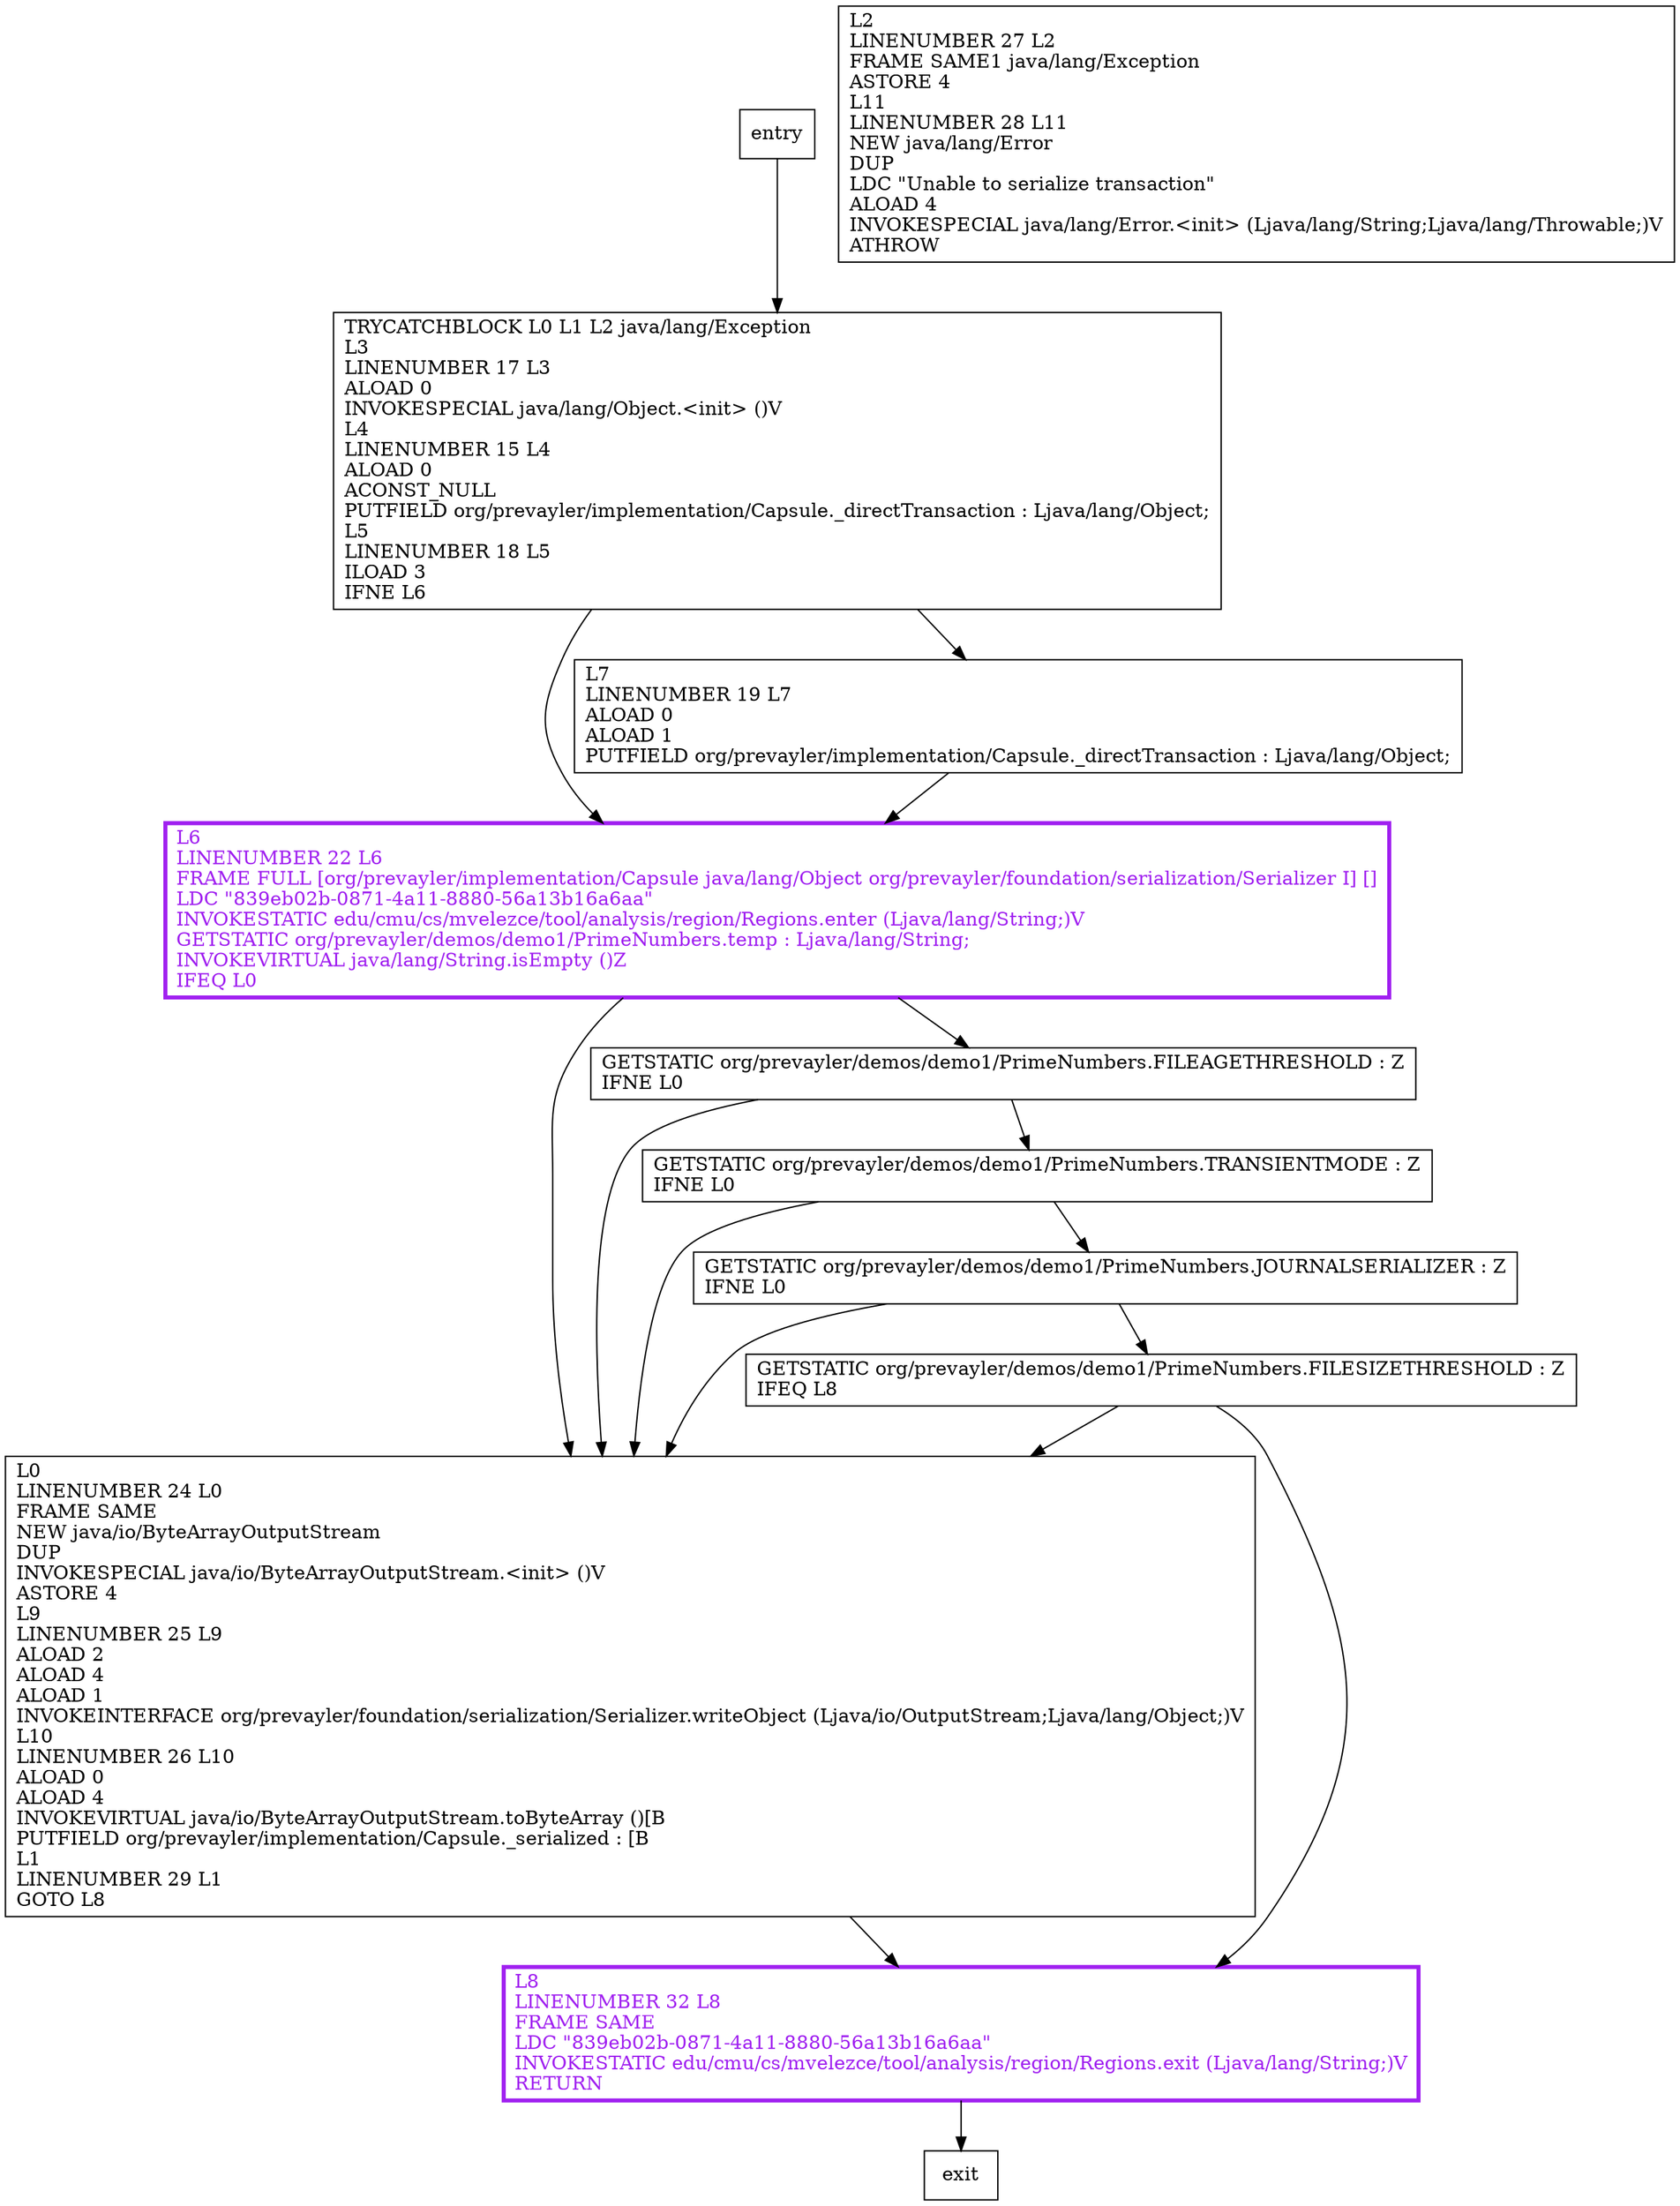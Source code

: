 digraph <init> {
node [shape=record];
379782668 [label="L8\lLINENUMBER 32 L8\lFRAME SAME\lLDC \"839eb02b-0871-4a11-8880-56a13b16a6aa\"\lINVOKESTATIC edu/cmu/cs/mvelezce/tool/analysis/region/Regions.exit (Ljava/lang/String;)V\lRETURN\l"];
1164772301 [label="TRYCATCHBLOCK L0 L1 L2 java/lang/Exception\lL3\lLINENUMBER 17 L3\lALOAD 0\lINVOKESPECIAL java/lang/Object.\<init\> ()V\lL4\lLINENUMBER 15 L4\lALOAD 0\lACONST_NULL\lPUTFIELD org/prevayler/implementation/Capsule._directTransaction : Ljava/lang/Object;\lL5\lLINENUMBER 18 L5\lILOAD 3\lIFNE L6\l"];
2066514832 [label="GETSTATIC org/prevayler/demos/demo1/PrimeNumbers.FILESIZETHRESHOLD : Z\lIFEQ L8\l"];
1261847236 [label="GETSTATIC org/prevayler/demos/demo1/PrimeNumbers.JOURNALSERIALIZER : Z\lIFNE L0\l"];
242773374 [label="L6\lLINENUMBER 22 L6\lFRAME FULL [org/prevayler/implementation/Capsule java/lang/Object org/prevayler/foundation/serialization/Serializer I] []\lLDC \"839eb02b-0871-4a11-8880-56a13b16a6aa\"\lINVOKESTATIC edu/cmu/cs/mvelezce/tool/analysis/region/Regions.enter (Ljava/lang/String;)V\lGETSTATIC org/prevayler/demos/demo1/PrimeNumbers.temp : Ljava/lang/String;\lINVOKEVIRTUAL java/lang/String.isEmpty ()Z\lIFEQ L0\l"];
859631934 [label="GETSTATIC org/prevayler/demos/demo1/PrimeNumbers.TRANSIENTMODE : Z\lIFNE L0\l"];
1396466384 [label="L0\lLINENUMBER 24 L0\lFRAME SAME\lNEW java/io/ByteArrayOutputStream\lDUP\lINVOKESPECIAL java/io/ByteArrayOutputStream.\<init\> ()V\lASTORE 4\lL9\lLINENUMBER 25 L9\lALOAD 2\lALOAD 4\lALOAD 1\lINVOKEINTERFACE org/prevayler/foundation/serialization/Serializer.writeObject (Ljava/io/OutputStream;Ljava/lang/Object;)V\lL10\lLINENUMBER 26 L10\lALOAD 0\lALOAD 4\lINVOKEVIRTUAL java/io/ByteArrayOutputStream.toByteArray ()[B\lPUTFIELD org/prevayler/implementation/Capsule._serialized : [B\lL1\lLINENUMBER 29 L1\lGOTO L8\l"];
2120376337 [label="GETSTATIC org/prevayler/demos/demo1/PrimeNumbers.FILEAGETHRESHOLD : Z\lIFNE L0\l"];
416024522 [label="L7\lLINENUMBER 19 L7\lALOAD 0\lALOAD 1\lPUTFIELD org/prevayler/implementation/Capsule._directTransaction : Ljava/lang/Object;\l"];
1111662823 [label="L2\lLINENUMBER 27 L2\lFRAME SAME1 java/lang/Exception\lASTORE 4\lL11\lLINENUMBER 28 L11\lNEW java/lang/Error\lDUP\lLDC \"Unable to serialize transaction\"\lALOAD 4\lINVOKESPECIAL java/lang/Error.\<init\> (Ljava/lang/String;Ljava/lang/Throwable;)V\lATHROW\l"];
entry;
exit;
1164772301 -> 242773374;
1164772301 -> 416024522;
2066514832 -> 379782668;
2066514832 -> 1396466384;
242773374 -> 1396466384;
242773374 -> 2120376337;
859631934 -> 1261847236;
859631934 -> 1396466384;
1396466384 -> 379782668;
416024522 -> 242773374;
entry -> 1164772301;
379782668 -> exit;
1261847236 -> 2066514832;
1261847236 -> 1396466384;
2120376337 -> 859631934;
2120376337 -> 1396466384;
379782668[fontcolor="purple", penwidth=3, color="purple"];
242773374[fontcolor="purple", penwidth=3, color="purple"];
}
